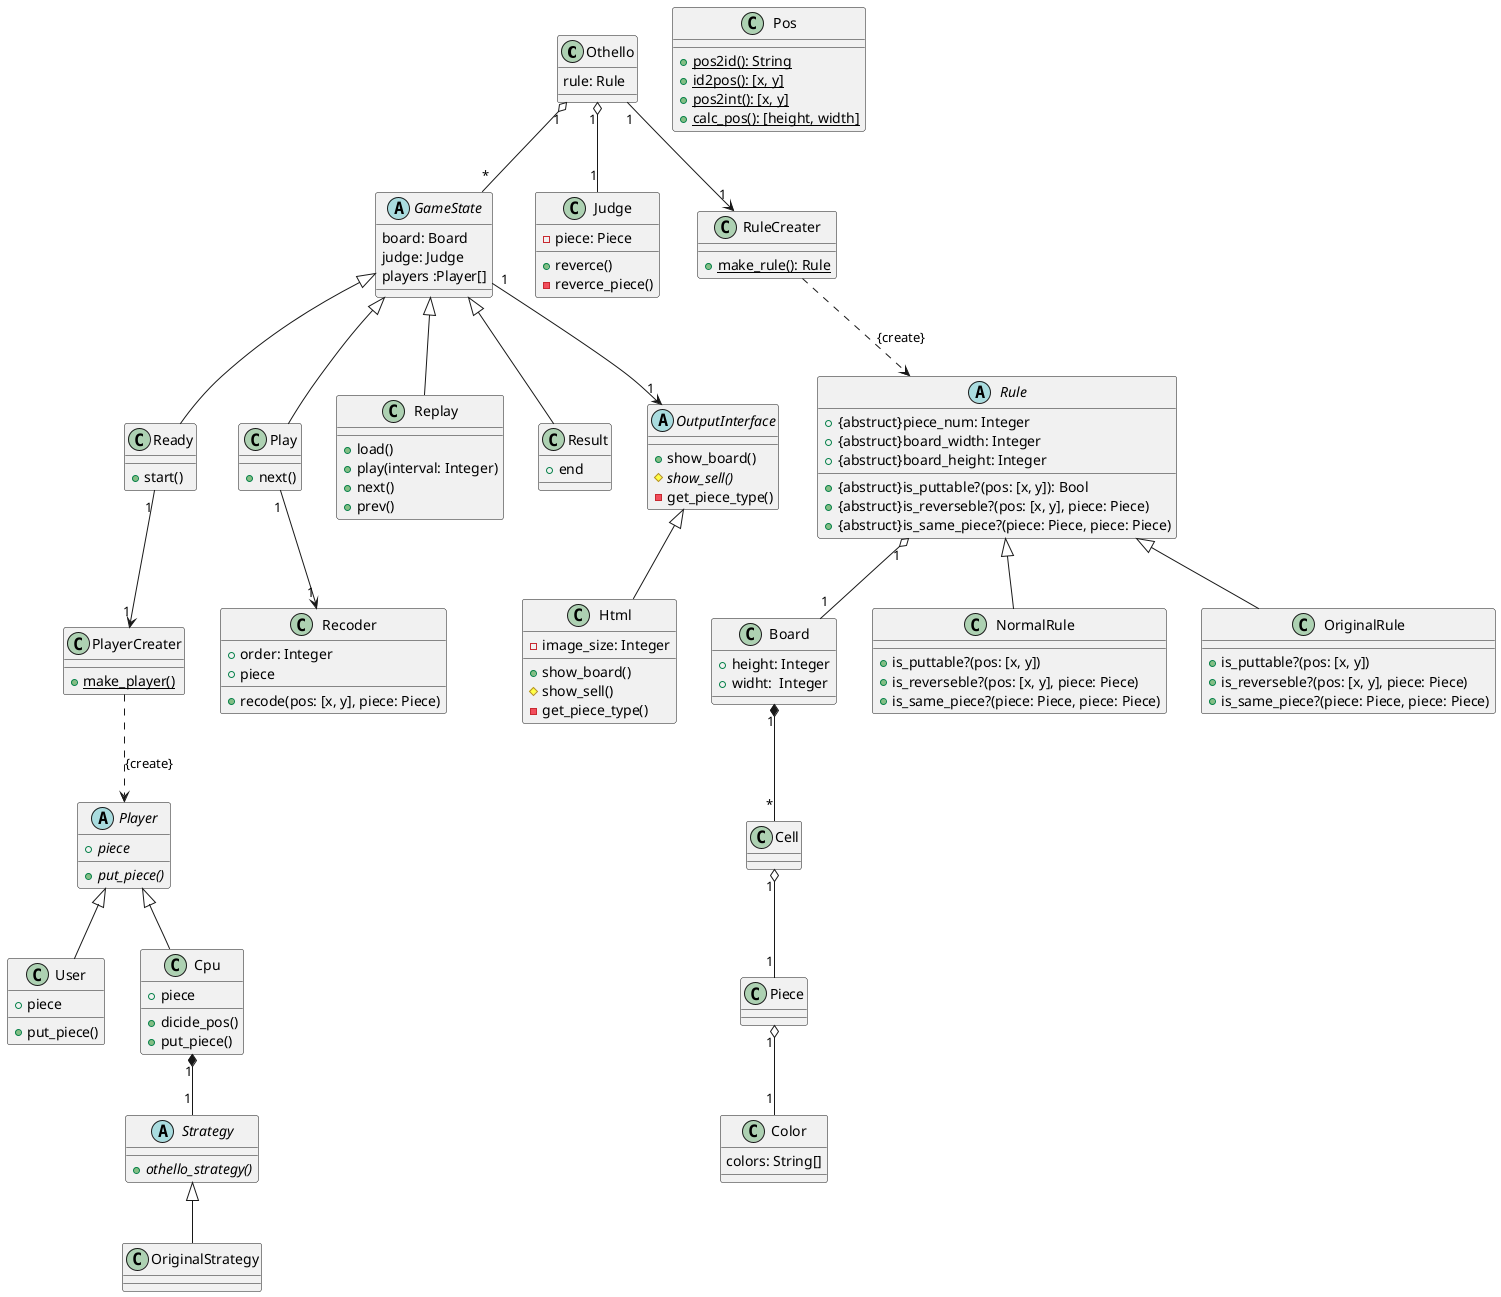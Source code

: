 @startuml{othello.png}

class Othello {
  rule: Rule
}

abstract GameState {
  board: Board
  judge: Judge
  players :Player[]
}

class Board {
  +height: Integer
  +widht:  Integer
}

class Cell {
}

class Piece {
}

class Piece {
}

class Color {
  colors: String[]
}

class Pos {
  +{static} pos2id(): String
  +{static} id2pos(): [x, y]
  +{static} pos2int(): [x, y]
  +{static} calc_pos(): [height, width]
}

class Ready {
  +start()
}

class Play {
  +next()
}

class Replay {
  +load()
  +play(interval: Integer)
  +next()
  +prev()
}

class Result {
  +end
}

' Outputinterface {{{
abstract OutputInterface {
  +show_board()
  #{abstract} show_sell()
  -get_piece_type()
}

class Html {
  -image_size: Integer

  +show_board()
  #show_sell()
  -get_piece_type()
}
' }}}

' Player {{{
abstract Player {
  +{abstract} piece
  +{abstract} put_piece()
}

class User {
  +piece
  +put_piece()
}

class Cpu {
  +piece
  +dicide_pos()
  +put_piece()
}

abstract Strategy {
  +{abstract} othello_strategy()
}
class OriginalStrategy {

}

class PlayerCreater {
  +{static} make_player()
}
' }}}

class Judge {
  -piece: Piece
  +reverce()
  -reverce_piece()
}

' Rule {{{
abstract Rule {
  +{abstruct}piece_num: Integer
  +{abstruct}board_width: Integer
  +{abstruct}board_height: Integer

  +{abstruct}is_puttable?(pos: [x, y]): Bool
  +{abstruct}is_reverseble?(pos: [x, y], piece: Piece)
  +{abstruct}is_same_piece?(piece: Piece, piece: Piece)
}

class NormalRule {
  +is_puttable?(pos: [x, y])
  +is_reverseble?(pos: [x, y], piece: Piece)
  +is_same_piece?(piece: Piece, piece: Piece)
}

class OriginalRule {
  +is_puttable?(pos: [x, y])
  +is_reverseble?(pos: [x, y], piece: Piece)
  +is_same_piece?(piece: Piece, piece: Piece)
}

class Recoder {
  +order: Integer
  +piece
  +recode(pos: [x, y], piece: Piece)
}

class RuleCreater {
  +{static} make_rule(): Rule
}

' }}}

' 関連 {{{
Othello "1" o-- "*" GameState
Othello "1" o-- "1" Judge
Othello "1" --> "1" RuleCreater

GameState <|-- Ready
GameState <|-- Play
GameState <|-- Replay
GameState <|-- Result
GameState "1" --> "1" OutputInterface
Ready "1" --> "1" PlayerCreater
Play "1" --> "1" Recoder

Board "1" *-- "*" Cell

RuleCreater ..> Rule : {create}
Rule <|-- NormalRule
Rule <|-- OriginalRule
Rule "1" o-- "1" Board

PlayerCreater ..> Player : {create}
Player <|-- User
Player <|-- Cpu

Cpu "1" *-- "1" Strategy
Strategy <|-- OriginalStrategy

Cell  "1" o-- "1" Piece
Piece "1" o-- "1" Color

OutputInterface <|-- Html
' }}}

@enduml
